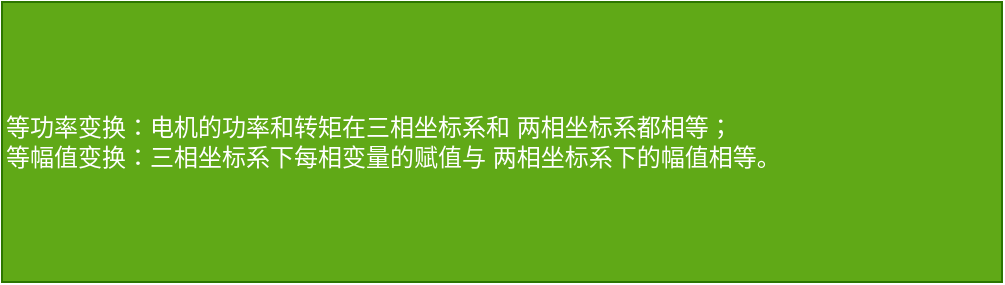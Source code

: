 <mxfile>
    <diagram id="jrEIXGtVBLYEIO71MGku" name="第 1 页">
        <mxGraphModel dx="838" dy="664" grid="1" gridSize="10" guides="1" tooltips="1" connect="1" arrows="1" fold="1" page="1" pageScale="1" pageWidth="827" pageHeight="1169" math="0" shadow="0">
            <root>
                <mxCell id="0"/>
                <mxCell id="1" parent="0"/>
                <mxCell id="2" value="等功率变换：电机的功率和转矩在三相坐标系和 两相坐标系都相等；&lt;br&gt;等幅值变换：三相坐标系下每相变量的赋值与 两相坐标系下的幅值相等。" style="rounded=0;whiteSpace=wrap;html=1;fillColor=#60a917;fontColor=#ffffff;strokeColor=#2D7600;align=left;" vertex="1" parent="1">
                    <mxGeometry x="110" y="70" width="500" height="140" as="geometry"/>
                </mxCell>
            </root>
        </mxGraphModel>
    </diagram>
</mxfile>